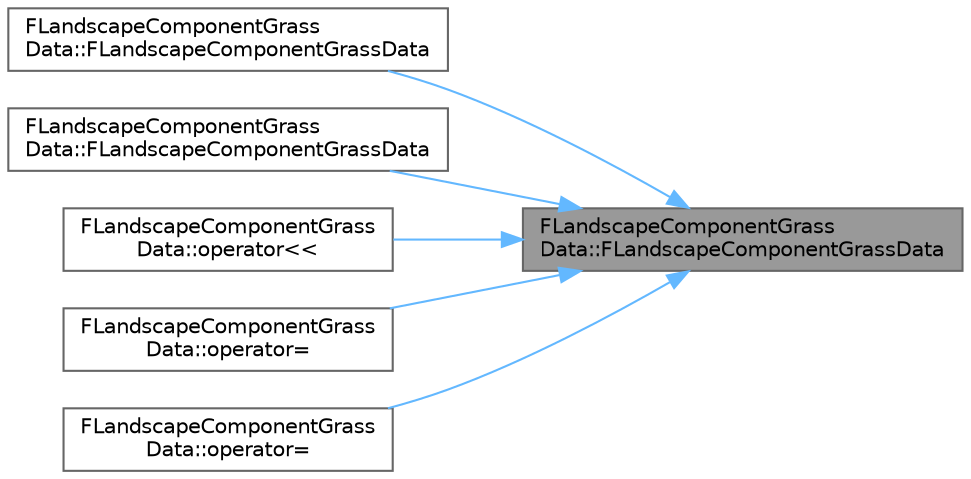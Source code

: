 digraph "FLandscapeComponentGrassData::FLandscapeComponentGrassData"
{
 // INTERACTIVE_SVG=YES
 // LATEX_PDF_SIZE
  bgcolor="transparent";
  edge [fontname=Helvetica,fontsize=10,labelfontname=Helvetica,labelfontsize=10];
  node [fontname=Helvetica,fontsize=10,shape=box,height=0.2,width=0.4];
  rankdir="RL";
  Node1 [id="Node000001",label="FLandscapeComponentGrass\lData::FLandscapeComponentGrassData",height=0.2,width=0.4,color="gray40", fillcolor="grey60", style="filled", fontcolor="black",tooltip=" "];
  Node1 -> Node2 [id="edge1_Node000001_Node000002",dir="back",color="steelblue1",style="solid",tooltip=" "];
  Node2 [id="Node000002",label="FLandscapeComponentGrass\lData::FLandscapeComponentGrassData",height=0.2,width=0.4,color="grey40", fillcolor="white", style="filled",URL="$d1/d38/structFLandscapeComponentGrassData.html#a25efab08207c9a43cf75ae69e6adb5ac",tooltip=" "];
  Node1 -> Node3 [id="edge2_Node000001_Node000003",dir="back",color="steelblue1",style="solid",tooltip=" "];
  Node3 [id="Node000003",label="FLandscapeComponentGrass\lData::FLandscapeComponentGrassData",height=0.2,width=0.4,color="grey40", fillcolor="white", style="filled",URL="$d1/d38/structFLandscapeComponentGrassData.html#aad695f949e64920b6f1366212a7844f8",tooltip=" "];
  Node1 -> Node4 [id="edge3_Node000001_Node000004",dir="back",color="steelblue1",style="solid",tooltip=" "];
  Node4 [id="Node000004",label="FLandscapeComponentGrass\lData::operator\<\<",height=0.2,width=0.4,color="grey40", fillcolor="white", style="filled",URL="$d1/d38/structFLandscapeComponentGrassData.html#adca519866344bbdd726370bc267f6575",tooltip=" "];
  Node1 -> Node5 [id="edge4_Node000001_Node000005",dir="back",color="steelblue1",style="solid",tooltip=" "];
  Node5 [id="Node000005",label="FLandscapeComponentGrass\lData::operator=",height=0.2,width=0.4,color="grey40", fillcolor="white", style="filled",URL="$d1/d38/structFLandscapeComponentGrassData.html#a38842395220fdacdd239325de692a920",tooltip=" "];
  Node1 -> Node6 [id="edge5_Node000001_Node000006",dir="back",color="steelblue1",style="solid",tooltip=" "];
  Node6 [id="Node000006",label="FLandscapeComponentGrass\lData::operator=",height=0.2,width=0.4,color="grey40", fillcolor="white", style="filled",URL="$d1/d38/structFLandscapeComponentGrassData.html#a70536ab05b9c6726450cf2ff0ec808d1",tooltip=" "];
}
